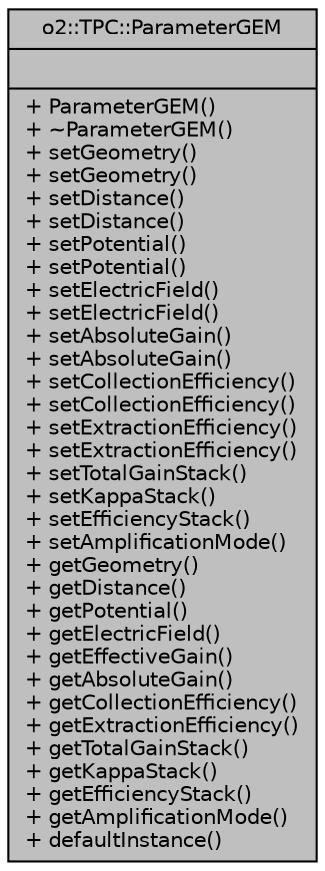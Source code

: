 digraph "o2::TPC::ParameterGEM"
{
 // INTERACTIVE_SVG=YES
  bgcolor="transparent";
  edge [fontname="Helvetica",fontsize="10",labelfontname="Helvetica",labelfontsize="10"];
  node [fontname="Helvetica",fontsize="10",shape=record];
  Node1 [label="{o2::TPC::ParameterGEM\n||+ ParameterGEM()\l+ ~ParameterGEM()\l+ setGeometry()\l+ setGeometry()\l+ setDistance()\l+ setDistance()\l+ setPotential()\l+ setPotential()\l+ setElectricField()\l+ setElectricField()\l+ setAbsoluteGain()\l+ setAbsoluteGain()\l+ setCollectionEfficiency()\l+ setCollectionEfficiency()\l+ setExtractionEfficiency()\l+ setExtractionEfficiency()\l+ setTotalGainStack()\l+ setKappaStack()\l+ setEfficiencyStack()\l+ setAmplificationMode()\l+ getGeometry()\l+ getDistance()\l+ getPotential()\l+ getElectricField()\l+ getEffectiveGain()\l+ getAbsoluteGain()\l+ getCollectionEfficiency()\l+ getExtractionEfficiency()\l+ getTotalGainStack()\l+ getKappaStack()\l+ getEfficiencyStack()\l+ getAmplificationMode()\l+ defaultInstance()\l}",height=0.2,width=0.4,color="black", fillcolor="grey75", style="filled" fontcolor="black"];
}
